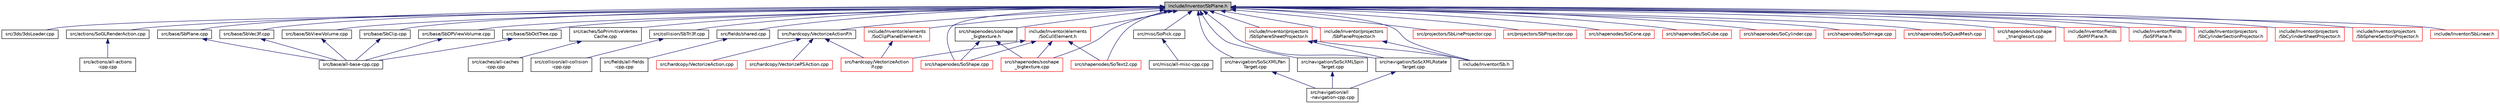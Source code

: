 digraph "include/Inventor/SbPlane.h"
{
 // LATEX_PDF_SIZE
  edge [fontname="Helvetica",fontsize="10",labelfontname="Helvetica",labelfontsize="10"];
  node [fontname="Helvetica",fontsize="10",shape=record];
  Node1 [label="include/Inventor/SbPlane.h",height=0.2,width=0.4,color="black", fillcolor="grey75", style="filled", fontcolor="black",tooltip=" "];
  Node1 -> Node2 [dir="back",color="midnightblue",fontsize="10",style="solid",fontname="Helvetica"];
  Node2 [label="src/3ds/3dsLoader.cpp",height=0.2,width=0.4,color="black", fillcolor="white", style="filled",URL="$3dsLoader_8cpp.html",tooltip=" "];
  Node1 -> Node3 [dir="back",color="midnightblue",fontsize="10",style="solid",fontname="Helvetica"];
  Node3 [label="src/actions/SoGLRenderAction.cpp",height=0.2,width=0.4,color="black", fillcolor="white", style="filled",URL="$SoGLRenderAction_8cpp.html",tooltip=" "];
  Node3 -> Node4 [dir="back",color="midnightblue",fontsize="10",style="solid",fontname="Helvetica"];
  Node4 [label="src/actions/all-actions\l-cpp.cpp",height=0.2,width=0.4,color="black", fillcolor="white", style="filled",URL="$all-actions-cpp_8cpp.html",tooltip=" "];
  Node1 -> Node5 [dir="back",color="midnightblue",fontsize="10",style="solid",fontname="Helvetica"];
  Node5 [label="src/base/SbClip.cpp",height=0.2,width=0.4,color="black", fillcolor="white", style="filled",URL="$SbClip_8cpp.html",tooltip=" "];
  Node5 -> Node6 [dir="back",color="midnightblue",fontsize="10",style="solid",fontname="Helvetica"];
  Node6 [label="src/base/all-base-cpp.cpp",height=0.2,width=0.4,color="black", fillcolor="white", style="filled",URL="$all-base-cpp_8cpp.html",tooltip=" "];
  Node1 -> Node7 [dir="back",color="midnightblue",fontsize="10",style="solid",fontname="Helvetica"];
  Node7 [label="src/base/SbDPViewVolume.cpp",height=0.2,width=0.4,color="black", fillcolor="white", style="filled",URL="$SbDPViewVolume_8cpp.html",tooltip=" "];
  Node7 -> Node6 [dir="back",color="midnightblue",fontsize="10",style="solid",fontname="Helvetica"];
  Node1 -> Node8 [dir="back",color="midnightblue",fontsize="10",style="solid",fontname="Helvetica"];
  Node8 [label="src/base/SbOctTree.cpp",height=0.2,width=0.4,color="black", fillcolor="white", style="filled",URL="$SbOctTree_8cpp.html",tooltip=" "];
  Node8 -> Node6 [dir="back",color="midnightblue",fontsize="10",style="solid",fontname="Helvetica"];
  Node1 -> Node9 [dir="back",color="midnightblue",fontsize="10",style="solid",fontname="Helvetica"];
  Node9 [label="src/base/SbPlane.cpp",height=0.2,width=0.4,color="black", fillcolor="white", style="filled",URL="$SbPlane_8cpp.html",tooltip=" "];
  Node9 -> Node6 [dir="back",color="midnightblue",fontsize="10",style="solid",fontname="Helvetica"];
  Node1 -> Node10 [dir="back",color="midnightblue",fontsize="10",style="solid",fontname="Helvetica"];
  Node10 [label="src/base/SbVec3f.cpp",height=0.2,width=0.4,color="black", fillcolor="white", style="filled",URL="$SbVec3f_8cpp.html",tooltip=" "];
  Node10 -> Node6 [dir="back",color="midnightblue",fontsize="10",style="solid",fontname="Helvetica"];
  Node1 -> Node11 [dir="back",color="midnightblue",fontsize="10",style="solid",fontname="Helvetica"];
  Node11 [label="src/base/SbViewVolume.cpp",height=0.2,width=0.4,color="black", fillcolor="white", style="filled",URL="$SbViewVolume_8cpp.html",tooltip=" "];
  Node11 -> Node6 [dir="back",color="midnightblue",fontsize="10",style="solid",fontname="Helvetica"];
  Node1 -> Node12 [dir="back",color="midnightblue",fontsize="10",style="solid",fontname="Helvetica"];
  Node12 [label="src/caches/SoPrimitiveVertex\lCache.cpp",height=0.2,width=0.4,color="black", fillcolor="white", style="filled",URL="$SoPrimitiveVertexCache_8cpp.html",tooltip=" "];
  Node12 -> Node13 [dir="back",color="midnightblue",fontsize="10",style="solid",fontname="Helvetica"];
  Node13 [label="src/caches/all-caches\l-cpp.cpp",height=0.2,width=0.4,color="black", fillcolor="white", style="filled",URL="$all-caches-cpp_8cpp.html",tooltip=" "];
  Node1 -> Node14 [dir="back",color="midnightblue",fontsize="10",style="solid",fontname="Helvetica"];
  Node14 [label="src/collision/SbTri3f.cpp",height=0.2,width=0.4,color="black", fillcolor="white", style="filled",URL="$SbTri3f_8cpp.html",tooltip=" "];
  Node14 -> Node15 [dir="back",color="midnightblue",fontsize="10",style="solid",fontname="Helvetica"];
  Node15 [label="src/collision/all-collision\l-cpp.cpp",height=0.2,width=0.4,color="black", fillcolor="white", style="filled",URL="$all-collision-cpp_8cpp.html",tooltip=" "];
  Node1 -> Node16 [dir="back",color="midnightblue",fontsize="10",style="solid",fontname="Helvetica"];
  Node16 [label="src/fields/shared.cpp",height=0.2,width=0.4,color="black", fillcolor="white", style="filled",URL="$shared_8cpp.html",tooltip=" "];
  Node16 -> Node17 [dir="back",color="midnightblue",fontsize="10",style="solid",fontname="Helvetica"];
  Node17 [label="src/fields/all-fields\l-cpp.cpp",height=0.2,width=0.4,color="black", fillcolor="white", style="filled",URL="$all-fields-cpp_8cpp.html",tooltip=" "];
  Node1 -> Node18 [dir="back",color="midnightblue",fontsize="10",style="solid",fontname="Helvetica"];
  Node18 [label="src/hardcopy/VectorizeActionP.h",height=0.2,width=0.4,color="black", fillcolor="white", style="filled",URL="$VectorizeActionP_8h.html",tooltip=" "];
  Node18 -> Node19 [dir="back",color="midnightblue",fontsize="10",style="solid",fontname="Helvetica"];
  Node19 [label="src/hardcopy/VectorizeAction.cpp",height=0.2,width=0.4,color="red", fillcolor="white", style="filled",URL="$VectorizeAction_8cpp.html",tooltip=" "];
  Node18 -> Node21 [dir="back",color="midnightblue",fontsize="10",style="solid",fontname="Helvetica"];
  Node21 [label="src/hardcopy/VectorizeAction\lP.cpp",height=0.2,width=0.4,color="red", fillcolor="white", style="filled",URL="$VectorizeActionP_8cpp.html",tooltip=" "];
  Node18 -> Node22 [dir="back",color="midnightblue",fontsize="10",style="solid",fontname="Helvetica"];
  Node22 [label="src/hardcopy/VectorizePSAction.cpp",height=0.2,width=0.4,color="red", fillcolor="white", style="filled",URL="$VectorizePSAction_8cpp.html",tooltip=" "];
  Node1 -> Node23 [dir="back",color="midnightblue",fontsize="10",style="solid",fontname="Helvetica"];
  Node23 [label="src/misc/SoPick.cpp",height=0.2,width=0.4,color="black", fillcolor="white", style="filled",URL="$SoPick_8cpp.html",tooltip=" "];
  Node23 -> Node24 [dir="back",color="midnightblue",fontsize="10",style="solid",fontname="Helvetica"];
  Node24 [label="src/misc/all-misc-cpp.cpp",height=0.2,width=0.4,color="black", fillcolor="white", style="filled",URL="$all-misc-cpp_8cpp.html",tooltip=" "];
  Node1 -> Node25 [dir="back",color="midnightblue",fontsize="10",style="solid",fontname="Helvetica"];
  Node25 [label="src/navigation/SoScXMLPan\lTarget.cpp",height=0.2,width=0.4,color="black", fillcolor="white", style="filled",URL="$SoScXMLPanTarget_8cpp.html",tooltip=" "];
  Node25 -> Node26 [dir="back",color="midnightblue",fontsize="10",style="solid",fontname="Helvetica"];
  Node26 [label="src/navigation/all\l-navigation-cpp.cpp",height=0.2,width=0.4,color="black", fillcolor="white", style="filled",URL="$all-navigation-cpp_8cpp.html",tooltip=" "];
  Node1 -> Node27 [dir="back",color="midnightblue",fontsize="10",style="solid",fontname="Helvetica"];
  Node27 [label="src/navigation/SoScXMLRotate\lTarget.cpp",height=0.2,width=0.4,color="black", fillcolor="white", style="filled",URL="$SoScXMLRotateTarget_8cpp.html",tooltip=" "];
  Node27 -> Node26 [dir="back",color="midnightblue",fontsize="10",style="solid",fontname="Helvetica"];
  Node1 -> Node28 [dir="back",color="midnightblue",fontsize="10",style="solid",fontname="Helvetica"];
  Node28 [label="src/navigation/SoScXMLSpin\lTarget.cpp",height=0.2,width=0.4,color="black", fillcolor="white", style="filled",URL="$SoScXMLSpinTarget_8cpp.html",tooltip=" "];
  Node28 -> Node26 [dir="back",color="midnightblue",fontsize="10",style="solid",fontname="Helvetica"];
  Node1 -> Node29 [dir="back",color="midnightblue",fontsize="10",style="solid",fontname="Helvetica"];
  Node29 [label="src/projectors/SbLineProjector.cpp",height=0.2,width=0.4,color="red", fillcolor="white", style="filled",URL="$SbLineProjector_8cpp.html",tooltip=" "];
  Node1 -> Node31 [dir="back",color="midnightblue",fontsize="10",style="solid",fontname="Helvetica"];
  Node31 [label="src/projectors/SbProjector.cpp",height=0.2,width=0.4,color="red", fillcolor="white", style="filled",URL="$SbProjector_8cpp.html",tooltip=" "];
  Node1 -> Node32 [dir="back",color="midnightblue",fontsize="10",style="solid",fontname="Helvetica"];
  Node32 [label="src/shapenodes/SoCone.cpp",height=0.2,width=0.4,color="red", fillcolor="white", style="filled",URL="$SoCone_8cpp.html",tooltip=" "];
  Node1 -> Node34 [dir="back",color="midnightblue",fontsize="10",style="solid",fontname="Helvetica"];
  Node34 [label="src/shapenodes/SoCube.cpp",height=0.2,width=0.4,color="red", fillcolor="white", style="filled",URL="$SoCube_8cpp.html",tooltip=" "];
  Node1 -> Node35 [dir="back",color="midnightblue",fontsize="10",style="solid",fontname="Helvetica"];
  Node35 [label="src/shapenodes/SoCylinder.cpp",height=0.2,width=0.4,color="red", fillcolor="white", style="filled",URL="$SoCylinder_8cpp.html",tooltip=" "];
  Node1 -> Node36 [dir="back",color="midnightblue",fontsize="10",style="solid",fontname="Helvetica"];
  Node36 [label="src/shapenodes/SoImage.cpp",height=0.2,width=0.4,color="red", fillcolor="white", style="filled",URL="$SoImage_8cpp.html",tooltip=" "];
  Node1 -> Node37 [dir="back",color="midnightblue",fontsize="10",style="solid",fontname="Helvetica"];
  Node37 [label="src/shapenodes/SoQuadMesh.cpp",height=0.2,width=0.4,color="red", fillcolor="white", style="filled",URL="$SoQuadMesh_8cpp.html",tooltip=" "];
  Node1 -> Node38 [dir="back",color="midnightblue",fontsize="10",style="solid",fontname="Helvetica"];
  Node38 [label="src/shapenodes/SoShape.cpp",height=0.2,width=0.4,color="red", fillcolor="white", style="filled",URL="$SoShape_8cpp.html",tooltip=" "];
  Node1 -> Node39 [dir="back",color="midnightblue",fontsize="10",style="solid",fontname="Helvetica"];
  Node39 [label="src/shapenodes/soshape\l_bigtexture.cpp",height=0.2,width=0.4,color="red", fillcolor="white", style="filled",URL="$soshape__bigtexture_8cpp.html",tooltip=" "];
  Node1 -> Node40 [dir="back",color="midnightblue",fontsize="10",style="solid",fontname="Helvetica"];
  Node40 [label="src/shapenodes/soshape\l_bigtexture.h",height=0.2,width=0.4,color="black", fillcolor="white", style="filled",URL="$soshape__bigtexture_8h.html",tooltip=" "];
  Node40 -> Node38 [dir="back",color="midnightblue",fontsize="10",style="solid",fontname="Helvetica"];
  Node40 -> Node39 [dir="back",color="midnightblue",fontsize="10",style="solid",fontname="Helvetica"];
  Node1 -> Node41 [dir="back",color="midnightblue",fontsize="10",style="solid",fontname="Helvetica"];
  Node41 [label="src/shapenodes/soshape\l_trianglesort.cpp",height=0.2,width=0.4,color="red", fillcolor="white", style="filled",URL="$soshape__trianglesort_8cpp.html",tooltip=" "];
  Node1 -> Node42 [dir="back",color="midnightblue",fontsize="10",style="solid",fontname="Helvetica"];
  Node42 [label="src/shapenodes/SoText2.cpp",height=0.2,width=0.4,color="red", fillcolor="white", style="filled",URL="$SoText2_8cpp.html",tooltip=" "];
  Node1 -> Node43 [dir="back",color="midnightblue",fontsize="10",style="solid",fontname="Helvetica"];
  Node43 [label="include/Inventor/elements\l/SoClipPlaneElement.h",height=0.2,width=0.4,color="red", fillcolor="white", style="filled",URL="$SoClipPlaneElement_8h.html",tooltip=" "];
  Node43 -> Node21 [dir="back",color="midnightblue",fontsize="10",style="solid",fontname="Helvetica"];
  Node1 -> Node57 [dir="back",color="midnightblue",fontsize="10",style="solid",fontname="Helvetica"];
  Node57 [label="include/Inventor/elements\l/SoCullElement.h",height=0.2,width=0.4,color="red", fillcolor="white", style="filled",URL="$SoCullElement_8h.html",tooltip=" "];
  Node57 -> Node21 [dir="back",color="midnightblue",fontsize="10",style="solid",fontname="Helvetica"];
  Node57 -> Node38 [dir="back",color="midnightblue",fontsize="10",style="solid",fontname="Helvetica"];
  Node57 -> Node39 [dir="back",color="midnightblue",fontsize="10",style="solid",fontname="Helvetica"];
  Node57 -> Node42 [dir="back",color="midnightblue",fontsize="10",style="solid",fontname="Helvetica"];
  Node1 -> Node67 [dir="back",color="midnightblue",fontsize="10",style="solid",fontname="Helvetica"];
  Node67 [label="include/Inventor/fields\l/SoMFPlane.h",height=0.2,width=0.4,color="red", fillcolor="white", style="filled",URL="$SoMFPlane_8h.html",tooltip=" "];
  Node1 -> Node75 [dir="back",color="midnightblue",fontsize="10",style="solid",fontname="Helvetica"];
  Node75 [label="include/Inventor/fields\l/SoSFPlane.h",height=0.2,width=0.4,color="red", fillcolor="white", style="filled",URL="$SoSFPlane_8h.html",tooltip=" "];
  Node1 -> Node83 [dir="back",color="midnightblue",fontsize="10",style="solid",fontname="Helvetica"];
  Node83 [label="include/Inventor/projectors\l/SbCylinderSectionProjector.h",height=0.2,width=0.4,color="red", fillcolor="white", style="filled",URL="$SbCylinderSectionProjector_8h.html",tooltip=" "];
  Node1 -> Node89 [dir="back",color="midnightblue",fontsize="10",style="solid",fontname="Helvetica"];
  Node89 [label="include/Inventor/projectors\l/SbCylinderSheetProjector.h",height=0.2,width=0.4,color="red", fillcolor="white", style="filled",URL="$SbCylinderSheetProjector_8h.html",tooltip=" "];
  Node1 -> Node91 [dir="back",color="midnightblue",fontsize="10",style="solid",fontname="Helvetica"];
  Node91 [label="include/Inventor/projectors\l/SbPlaneProjector.h",height=0.2,width=0.4,color="red", fillcolor="white", style="filled",URL="$SbPlaneProjector_8h.html",tooltip=" "];
  Node91 -> Node88 [dir="back",color="midnightblue",fontsize="10",style="solid",fontname="Helvetica"];
  Node88 [label="include/Inventor/Sb.h",height=0.2,width=0.4,color="black", fillcolor="white", style="filled",URL="$Sb_8h.html",tooltip=" "];
  Node1 -> Node93 [dir="back",color="midnightblue",fontsize="10",style="solid",fontname="Helvetica"];
  Node93 [label="include/Inventor/projectors\l/SbSphereSectionProjector.h",height=0.2,width=0.4,color="red", fillcolor="white", style="filled",URL="$SbSphereSectionProjector_8h.html",tooltip=" "];
  Node1 -> Node97 [dir="back",color="midnightblue",fontsize="10",style="solid",fontname="Helvetica"];
  Node97 [label="include/Inventor/projectors\l/SbSphereSheetProjector.h",height=0.2,width=0.4,color="red", fillcolor="white", style="filled",URL="$SbSphereSheetProjector_8h.html",tooltip=" "];
  Node97 -> Node27 [dir="back",color="midnightblue",fontsize="10",style="solid",fontname="Helvetica"];
  Node97 -> Node88 [dir="back",color="midnightblue",fontsize="10",style="solid",fontname="Helvetica"];
  Node1 -> Node88 [dir="back",color="midnightblue",fontsize="10",style="solid",fontname="Helvetica"];
  Node1 -> Node99 [dir="back",color="midnightblue",fontsize="10",style="solid",fontname="Helvetica"];
  Node99 [label="include/Inventor/SbLinear.h",height=0.2,width=0.4,color="red", fillcolor="white", style="filled",URL="$SbLinear_8h.html",tooltip=" "];
}
